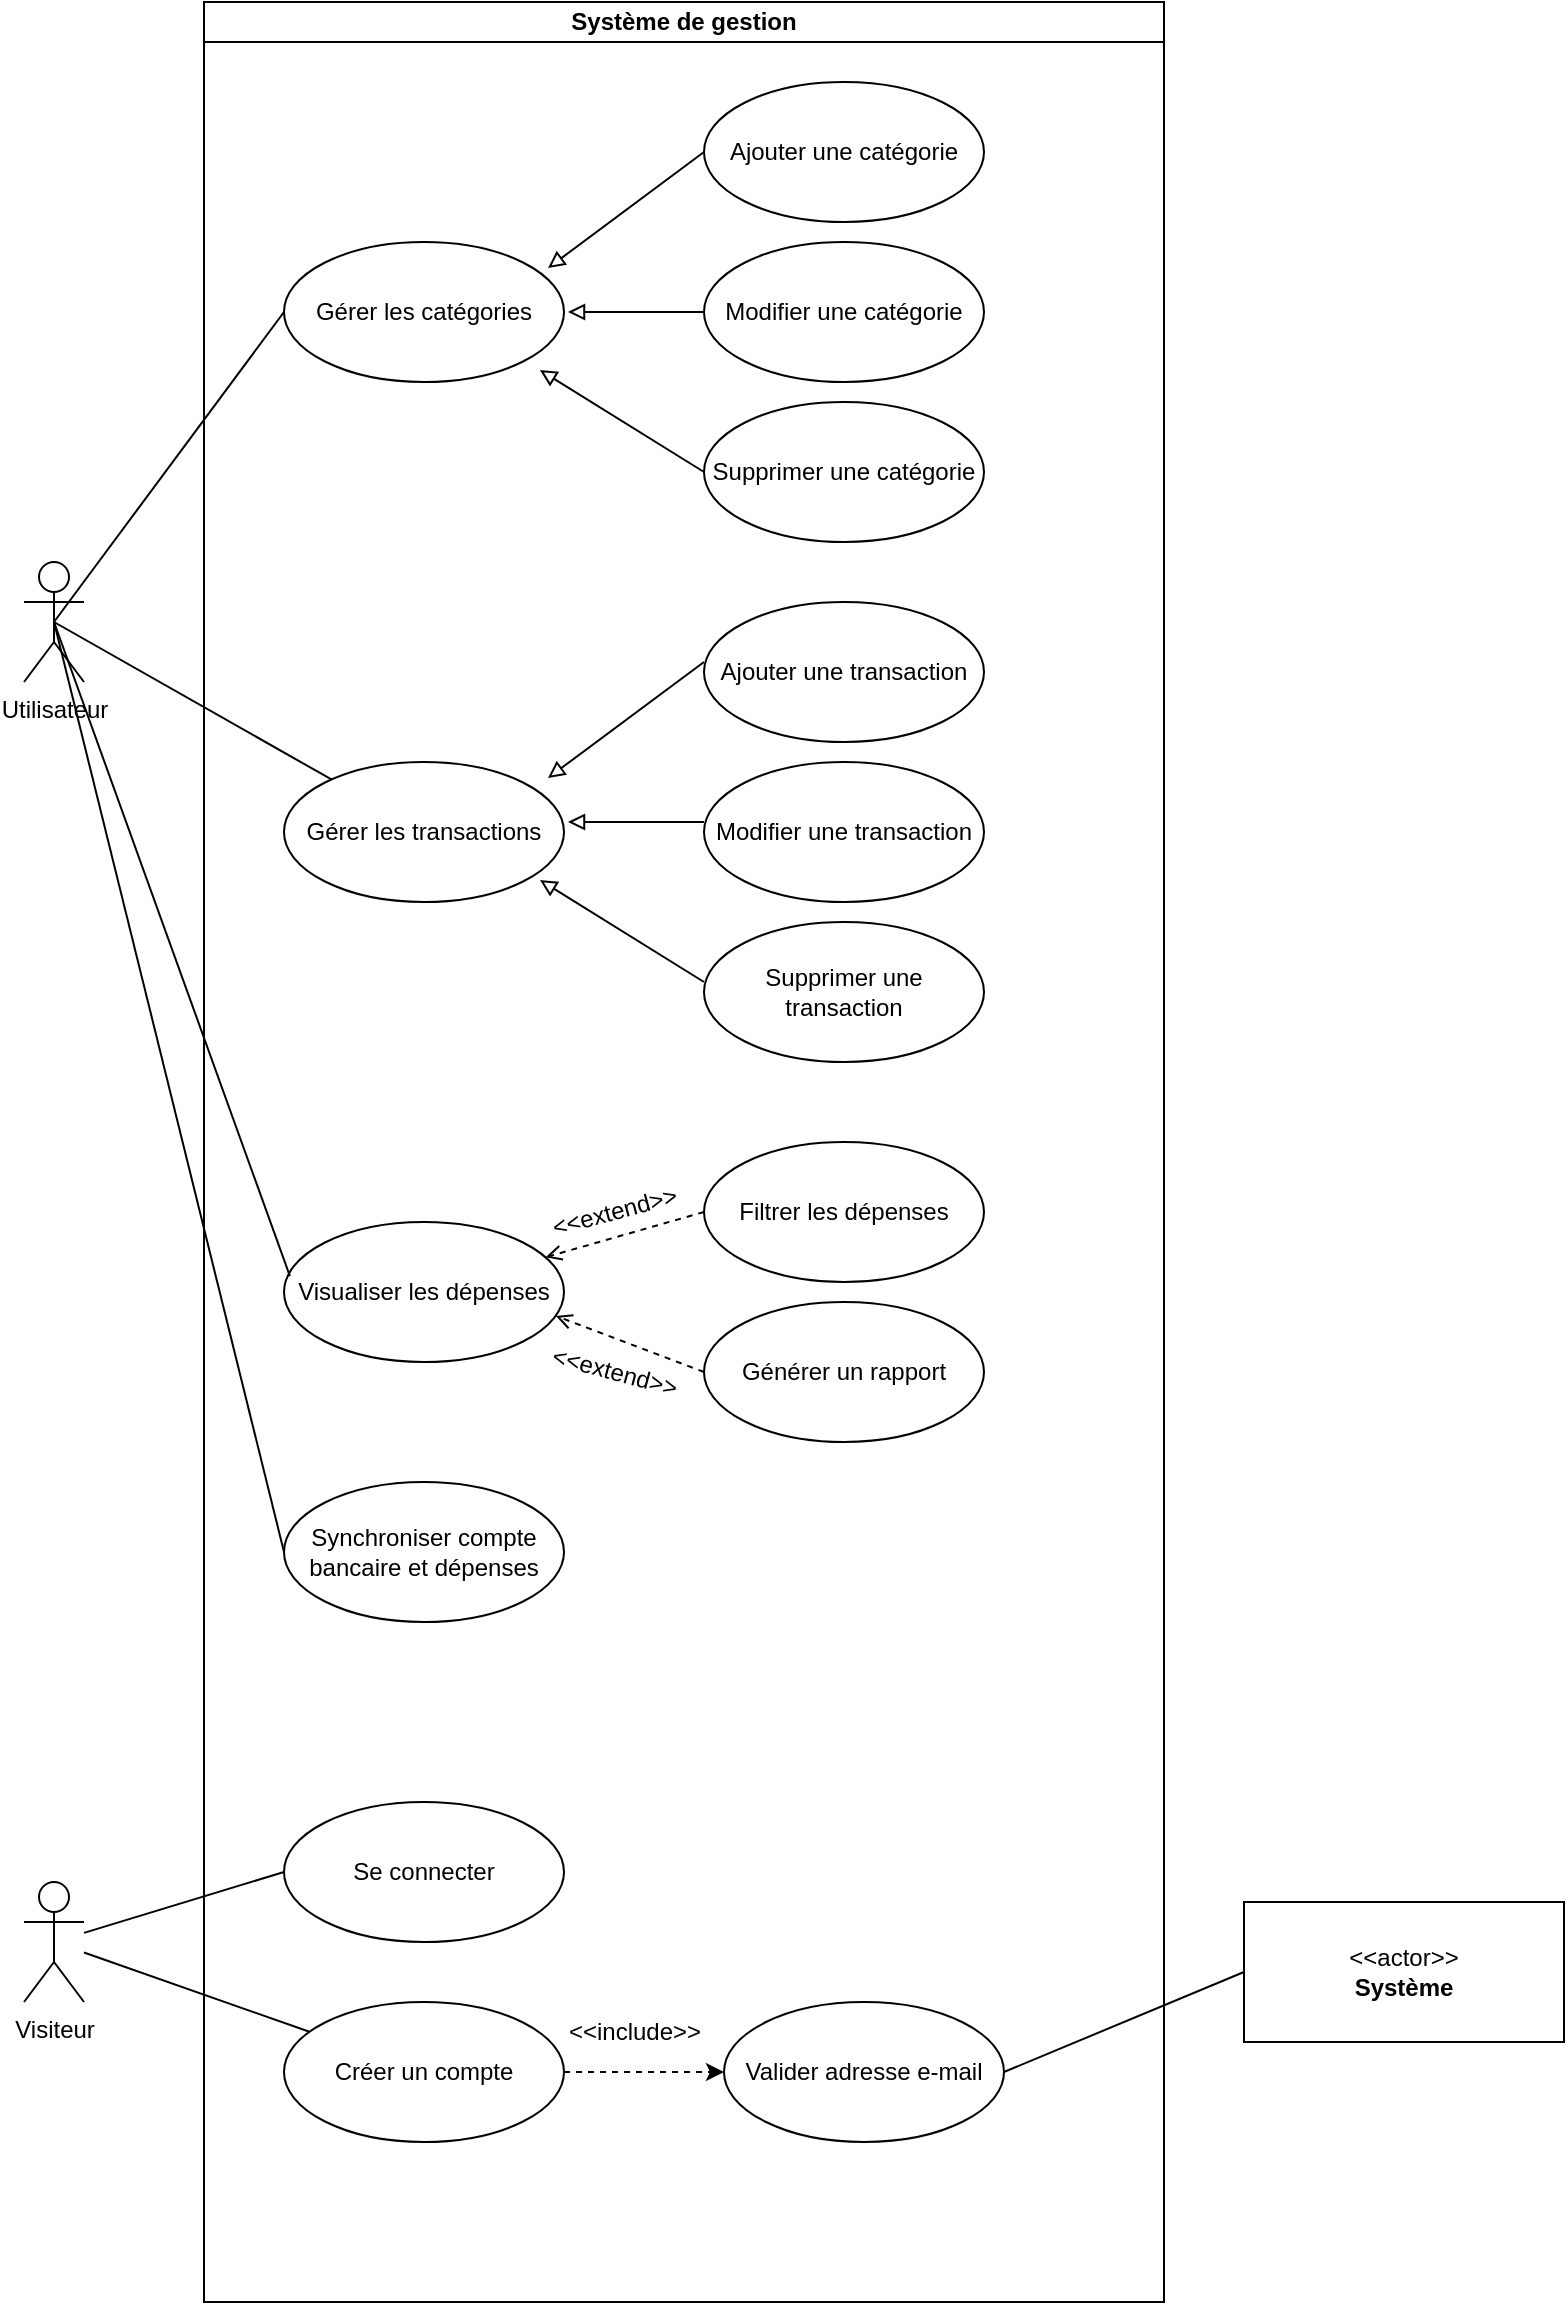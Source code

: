 <mxfile version="21.3.5" type="github">
  <diagram name="Page-1" id="OXprNnjoduHg9stYtKVD">
    <mxGraphModel dx="2100" dy="1022" grid="1" gridSize="10" guides="1" tooltips="1" connect="1" arrows="1" fold="1" page="1" pageScale="1" pageWidth="850" pageHeight="1100" math="0" shadow="0">
      <root>
        <mxCell id="0" />
        <mxCell id="1" parent="0" />
        <mxCell id="Zzg9NA7QPng4qkSRpMJ1-2" value="Système de gestion" style="swimlane;whiteSpace=wrap;html=1;startSize=20;" vertex="1" parent="1">
          <mxGeometry x="120" y="40" width="480" height="1150" as="geometry" />
        </mxCell>
        <mxCell id="Zzg9NA7QPng4qkSRpMJ1-6" value="Gérer les catégories" style="ellipse;whiteSpace=wrap;html=1;" vertex="1" parent="Zzg9NA7QPng4qkSRpMJ1-2">
          <mxGeometry x="40" y="120" width="140" height="70" as="geometry" />
        </mxCell>
        <mxCell id="Zzg9NA7QPng4qkSRpMJ1-7" value="Gérer les transactions" style="ellipse;whiteSpace=wrap;html=1;" vertex="1" parent="Zzg9NA7QPng4qkSRpMJ1-2">
          <mxGeometry x="40" y="380" width="140" height="70" as="geometry" />
        </mxCell>
        <mxCell id="Zzg9NA7QPng4qkSRpMJ1-8" value="Visualiser les dépenses" style="ellipse;whiteSpace=wrap;html=1;" vertex="1" parent="Zzg9NA7QPng4qkSRpMJ1-2">
          <mxGeometry x="40" y="610" width="140" height="70" as="geometry" />
        </mxCell>
        <mxCell id="Zzg9NA7QPng4qkSRpMJ1-9" value="Synchroniser compte bancaire et dépenses" style="ellipse;whiteSpace=wrap;html=1;" vertex="1" parent="Zzg9NA7QPng4qkSRpMJ1-2">
          <mxGeometry x="40" y="740" width="140" height="70" as="geometry" />
        </mxCell>
        <mxCell id="Zzg9NA7QPng4qkSRpMJ1-21" value="Modifier une catégorie" style="ellipse;whiteSpace=wrap;html=1;" vertex="1" parent="Zzg9NA7QPng4qkSRpMJ1-2">
          <mxGeometry x="250" y="120" width="140" height="70" as="geometry" />
        </mxCell>
        <mxCell id="Zzg9NA7QPng4qkSRpMJ1-20" value="Supprimer une catégorie" style="ellipse;whiteSpace=wrap;html=1;" vertex="1" parent="Zzg9NA7QPng4qkSRpMJ1-2">
          <mxGeometry x="250" y="200" width="140" height="70" as="geometry" />
        </mxCell>
        <mxCell id="Zzg9NA7QPng4qkSRpMJ1-27" style="edgeStyle=none;rounded=0;orthogonalLoop=1;jettySize=auto;html=1;exitX=0;exitY=0.5;exitDx=0;exitDy=0;entryX=0.943;entryY=0.186;entryDx=0;entryDy=0;entryPerimeter=0;endArrow=block;endFill=0;" edge="1" parent="Zzg9NA7QPng4qkSRpMJ1-2" source="Zzg9NA7QPng4qkSRpMJ1-22" target="Zzg9NA7QPng4qkSRpMJ1-6">
          <mxGeometry relative="1" as="geometry" />
        </mxCell>
        <mxCell id="Zzg9NA7QPng4qkSRpMJ1-22" value="Ajouter une catégorie" style="ellipse;whiteSpace=wrap;html=1;" vertex="1" parent="Zzg9NA7QPng4qkSRpMJ1-2">
          <mxGeometry x="250" y="40" width="140" height="70" as="geometry" />
        </mxCell>
        <mxCell id="Zzg9NA7QPng4qkSRpMJ1-23" value="Modifier une transaction" style="ellipse;whiteSpace=wrap;html=1;" vertex="1" parent="Zzg9NA7QPng4qkSRpMJ1-2">
          <mxGeometry x="250" y="380" width="140" height="70" as="geometry" />
        </mxCell>
        <mxCell id="Zzg9NA7QPng4qkSRpMJ1-24" value="Supprimer une transaction" style="ellipse;whiteSpace=wrap;html=1;" vertex="1" parent="Zzg9NA7QPng4qkSRpMJ1-2">
          <mxGeometry x="250" y="460" width="140" height="70" as="geometry" />
        </mxCell>
        <mxCell id="Zzg9NA7QPng4qkSRpMJ1-25" value="Ajouter une transaction" style="ellipse;whiteSpace=wrap;html=1;" vertex="1" parent="Zzg9NA7QPng4qkSRpMJ1-2">
          <mxGeometry x="250" y="300" width="140" height="70" as="geometry" />
        </mxCell>
        <mxCell id="Zzg9NA7QPng4qkSRpMJ1-29" style="edgeStyle=none;rounded=0;orthogonalLoop=1;jettySize=auto;html=1;exitX=0;exitY=0.5;exitDx=0;exitDy=0;entryX=0.914;entryY=0.914;entryDx=0;entryDy=0;entryPerimeter=0;endArrow=block;endFill=0;" edge="1" parent="Zzg9NA7QPng4qkSRpMJ1-2" source="Zzg9NA7QPng4qkSRpMJ1-20" target="Zzg9NA7QPng4qkSRpMJ1-6">
          <mxGeometry relative="1" as="geometry">
            <mxPoint x="270" y="95" as="sourcePoint" />
            <mxPoint x="192" y="153" as="targetPoint" />
          </mxGeometry>
        </mxCell>
        <mxCell id="Zzg9NA7QPng4qkSRpMJ1-30" style="edgeStyle=none;rounded=0;orthogonalLoop=1;jettySize=auto;html=1;exitX=0;exitY=0.5;exitDx=0;exitDy=0;entryX=0.943;entryY=0.186;entryDx=0;entryDy=0;entryPerimeter=0;endArrow=block;endFill=0;" edge="1" parent="Zzg9NA7QPng4qkSRpMJ1-2">
          <mxGeometry relative="1" as="geometry">
            <mxPoint x="250" y="330" as="sourcePoint" />
            <mxPoint x="172" y="388" as="targetPoint" />
          </mxGeometry>
        </mxCell>
        <mxCell id="Zzg9NA7QPng4qkSRpMJ1-31" style="edgeStyle=none;rounded=0;orthogonalLoop=1;jettySize=auto;html=1;exitX=0;exitY=0.5;exitDx=0;exitDy=0;entryX=0.914;entryY=0.914;entryDx=0;entryDy=0;entryPerimeter=0;endArrow=block;endFill=0;" edge="1" parent="Zzg9NA7QPng4qkSRpMJ1-2">
          <mxGeometry relative="1" as="geometry">
            <mxPoint x="250" y="490" as="sourcePoint" />
            <mxPoint x="168" y="439" as="targetPoint" />
          </mxGeometry>
        </mxCell>
        <mxCell id="Zzg9NA7QPng4qkSRpMJ1-32" style="edgeStyle=none;rounded=0;orthogonalLoop=1;jettySize=auto;html=1;exitX=0;exitY=0.5;exitDx=0;exitDy=0;endArrow=block;endFill=0;" edge="1" parent="Zzg9NA7QPng4qkSRpMJ1-2">
          <mxGeometry relative="1" as="geometry">
            <mxPoint x="250" y="410" as="sourcePoint" />
            <mxPoint x="182" y="410" as="targetPoint" />
          </mxGeometry>
        </mxCell>
        <mxCell id="Zzg9NA7QPng4qkSRpMJ1-35" style="edgeStyle=none;rounded=0;orthogonalLoop=1;jettySize=auto;html=1;exitX=0;exitY=0.5;exitDx=0;exitDy=0;endArrow=open;endFill=0;dashed=1;" edge="1" parent="Zzg9NA7QPng4qkSRpMJ1-2" source="Zzg9NA7QPng4qkSRpMJ1-33" target="Zzg9NA7QPng4qkSRpMJ1-8">
          <mxGeometry relative="1" as="geometry" />
        </mxCell>
        <mxCell id="Zzg9NA7QPng4qkSRpMJ1-33" value="Filtrer les dépenses" style="ellipse;whiteSpace=wrap;html=1;" vertex="1" parent="Zzg9NA7QPng4qkSRpMJ1-2">
          <mxGeometry x="250" y="570" width="140" height="70" as="geometry" />
        </mxCell>
        <mxCell id="Zzg9NA7QPng4qkSRpMJ1-37" style="edgeStyle=none;rounded=0;orthogonalLoop=1;jettySize=auto;html=1;exitX=0;exitY=0.5;exitDx=0;exitDy=0;entryX=0.971;entryY=0.671;entryDx=0;entryDy=0;entryPerimeter=0;endArrow=open;endFill=0;dashed=1;" edge="1" parent="Zzg9NA7QPng4qkSRpMJ1-2" source="Zzg9NA7QPng4qkSRpMJ1-34" target="Zzg9NA7QPng4qkSRpMJ1-8">
          <mxGeometry relative="1" as="geometry" />
        </mxCell>
        <mxCell id="Zzg9NA7QPng4qkSRpMJ1-34" value="Générer un rapport" style="ellipse;whiteSpace=wrap;html=1;" vertex="1" parent="Zzg9NA7QPng4qkSRpMJ1-2">
          <mxGeometry x="250" y="650" width="140" height="70" as="geometry" />
        </mxCell>
        <mxCell id="Zzg9NA7QPng4qkSRpMJ1-39" value="Se connecter" style="ellipse;whiteSpace=wrap;html=1;" vertex="1" parent="Zzg9NA7QPng4qkSRpMJ1-2">
          <mxGeometry x="40" y="900" width="140" height="70" as="geometry" />
        </mxCell>
        <mxCell id="Zzg9NA7QPng4qkSRpMJ1-46" value="" style="edgeStyle=none;rounded=0;orthogonalLoop=1;jettySize=auto;html=1;dashed=1;" edge="1" parent="Zzg9NA7QPng4qkSRpMJ1-2" source="Zzg9NA7QPng4qkSRpMJ1-40" target="Zzg9NA7QPng4qkSRpMJ1-42">
          <mxGeometry relative="1" as="geometry" />
        </mxCell>
        <mxCell id="Zzg9NA7QPng4qkSRpMJ1-40" value="Créer un compte" style="ellipse;whiteSpace=wrap;html=1;" vertex="1" parent="Zzg9NA7QPng4qkSRpMJ1-2">
          <mxGeometry x="40" y="1000" width="140" height="70" as="geometry" />
        </mxCell>
        <mxCell id="Zzg9NA7QPng4qkSRpMJ1-42" value="Valider adresse e-mail" style="ellipse;whiteSpace=wrap;html=1;" vertex="1" parent="Zzg9NA7QPng4qkSRpMJ1-2">
          <mxGeometry x="260" y="1000" width="140" height="70" as="geometry" />
        </mxCell>
        <mxCell id="Zzg9NA7QPng4qkSRpMJ1-49" value="&amp;lt;&amp;lt;include&amp;gt;&amp;gt;" style="text;html=1;align=center;verticalAlign=middle;resizable=0;points=[];autosize=1;strokeColor=none;fillColor=none;" vertex="1" parent="Zzg9NA7QPng4qkSRpMJ1-2">
          <mxGeometry x="170" y="1000" width="90" height="30" as="geometry" />
        </mxCell>
        <mxCell id="Zzg9NA7QPng4qkSRpMJ1-53" value="&amp;lt;&amp;lt;extend&amp;gt;&amp;gt;" style="text;html=1;align=center;verticalAlign=middle;resizable=0;points=[];autosize=1;strokeColor=none;fillColor=none;rotation=15;" vertex="1" parent="Zzg9NA7QPng4qkSRpMJ1-2">
          <mxGeometry x="160" y="670" width="90" height="30" as="geometry" />
        </mxCell>
        <mxCell id="Zzg9NA7QPng4qkSRpMJ1-54" value="&amp;lt;&amp;lt;extend&amp;gt;&amp;gt;" style="text;html=1;align=center;verticalAlign=middle;resizable=0;points=[];autosize=1;strokeColor=none;fillColor=none;rotation=-15;" vertex="1" parent="Zzg9NA7QPng4qkSRpMJ1-2">
          <mxGeometry x="160" y="590" width="90" height="30" as="geometry" />
        </mxCell>
        <mxCell id="Zzg9NA7QPng4qkSRpMJ1-15" style="edgeStyle=none;rounded=0;orthogonalLoop=1;jettySize=auto;html=1;exitX=0.5;exitY=0.5;exitDx=0;exitDy=0;exitPerimeter=0;entryX=0;entryY=0.5;entryDx=0;entryDy=0;strokeColor=default;endArrow=none;endFill=0;" edge="1" parent="1" source="Zzg9NA7QPng4qkSRpMJ1-3" target="Zzg9NA7QPng4qkSRpMJ1-6">
          <mxGeometry relative="1" as="geometry" />
        </mxCell>
        <mxCell id="Zzg9NA7QPng4qkSRpMJ1-17" style="edgeStyle=none;rounded=0;orthogonalLoop=1;jettySize=auto;html=1;exitX=0.5;exitY=0.5;exitDx=0;exitDy=0;exitPerimeter=0;endArrow=none;endFill=0;" edge="1" parent="1" source="Zzg9NA7QPng4qkSRpMJ1-3" target="Zzg9NA7QPng4qkSRpMJ1-7">
          <mxGeometry relative="1" as="geometry" />
        </mxCell>
        <mxCell id="Zzg9NA7QPng4qkSRpMJ1-19" style="edgeStyle=none;rounded=0;orthogonalLoop=1;jettySize=auto;html=1;exitX=0.5;exitY=0.5;exitDx=0;exitDy=0;exitPerimeter=0;entryX=0;entryY=0.5;entryDx=0;entryDy=0;endArrow=none;endFill=0;" edge="1" parent="1" source="Zzg9NA7QPng4qkSRpMJ1-3" target="Zzg9NA7QPng4qkSRpMJ1-9">
          <mxGeometry relative="1" as="geometry" />
        </mxCell>
        <mxCell id="Zzg9NA7QPng4qkSRpMJ1-3" value="Utilisateur" style="shape=umlActor;verticalLabelPosition=bottom;verticalAlign=top;html=1;outlineConnect=0;" vertex="1" parent="1">
          <mxGeometry x="30" y="320" width="30" height="60" as="geometry" />
        </mxCell>
        <mxCell id="Zzg9NA7QPng4qkSRpMJ1-18" style="edgeStyle=none;rounded=0;orthogonalLoop=1;jettySize=auto;html=1;endArrow=none;endFill=0;entryX=0.021;entryY=0.386;entryDx=0;entryDy=0;entryPerimeter=0;" edge="1" parent="1" target="Zzg9NA7QPng4qkSRpMJ1-8">
          <mxGeometry relative="1" as="geometry">
            <mxPoint x="45" y="350" as="sourcePoint" />
            <mxPoint x="160" y="430" as="targetPoint" />
          </mxGeometry>
        </mxCell>
        <mxCell id="Zzg9NA7QPng4qkSRpMJ1-28" style="edgeStyle=none;rounded=0;orthogonalLoop=1;jettySize=auto;html=1;exitX=0;exitY=0.5;exitDx=0;exitDy=0;endArrow=block;endFill=0;" edge="1" parent="1" source="Zzg9NA7QPng4qkSRpMJ1-21">
          <mxGeometry relative="1" as="geometry">
            <mxPoint x="380" y="125" as="sourcePoint" />
            <mxPoint x="302" y="195" as="targetPoint" />
          </mxGeometry>
        </mxCell>
        <mxCell id="Zzg9NA7QPng4qkSRpMJ1-47" value="" style="edgeStyle=none;rounded=0;orthogonalLoop=1;jettySize=auto;html=1;endArrow=none;endFill=0;" edge="1" parent="1" source="Zzg9NA7QPng4qkSRpMJ1-38" target="Zzg9NA7QPng4qkSRpMJ1-40">
          <mxGeometry relative="1" as="geometry" />
        </mxCell>
        <mxCell id="Zzg9NA7QPng4qkSRpMJ1-48" value="" style="edgeStyle=none;rounded=0;orthogonalLoop=1;jettySize=auto;html=1;entryX=0;entryY=0.5;entryDx=0;entryDy=0;endArrow=none;endFill=0;" edge="1" parent="1" source="Zzg9NA7QPng4qkSRpMJ1-38" target="Zzg9NA7QPng4qkSRpMJ1-39">
          <mxGeometry relative="1" as="geometry" />
        </mxCell>
        <mxCell id="Zzg9NA7QPng4qkSRpMJ1-38" value="Visiteur" style="shape=umlActor;verticalLabelPosition=bottom;verticalAlign=top;html=1;" vertex="1" parent="1">
          <mxGeometry x="30" y="980" width="30" height="60" as="geometry" />
        </mxCell>
        <mxCell id="Zzg9NA7QPng4qkSRpMJ1-44" value="&amp;lt;&amp;lt;actor&amp;gt;&amp;gt;&lt;br&gt;&lt;b&gt;Système&lt;/b&gt;" style="html=1;align=center;verticalAlign=middle;dashed=0;whiteSpace=wrap;" vertex="1" parent="1">
          <mxGeometry x="640" y="990" width="160" height="70" as="geometry" />
        </mxCell>
        <mxCell id="Zzg9NA7QPng4qkSRpMJ1-45" style="edgeStyle=none;rounded=0;orthogonalLoop=1;jettySize=auto;html=1;exitX=1;exitY=0.5;exitDx=0;exitDy=0;entryX=0;entryY=0.5;entryDx=0;entryDy=0;endArrow=none;endFill=0;" edge="1" parent="1" source="Zzg9NA7QPng4qkSRpMJ1-42" target="Zzg9NA7QPng4qkSRpMJ1-44">
          <mxGeometry relative="1" as="geometry" />
        </mxCell>
      </root>
    </mxGraphModel>
  </diagram>
</mxfile>
